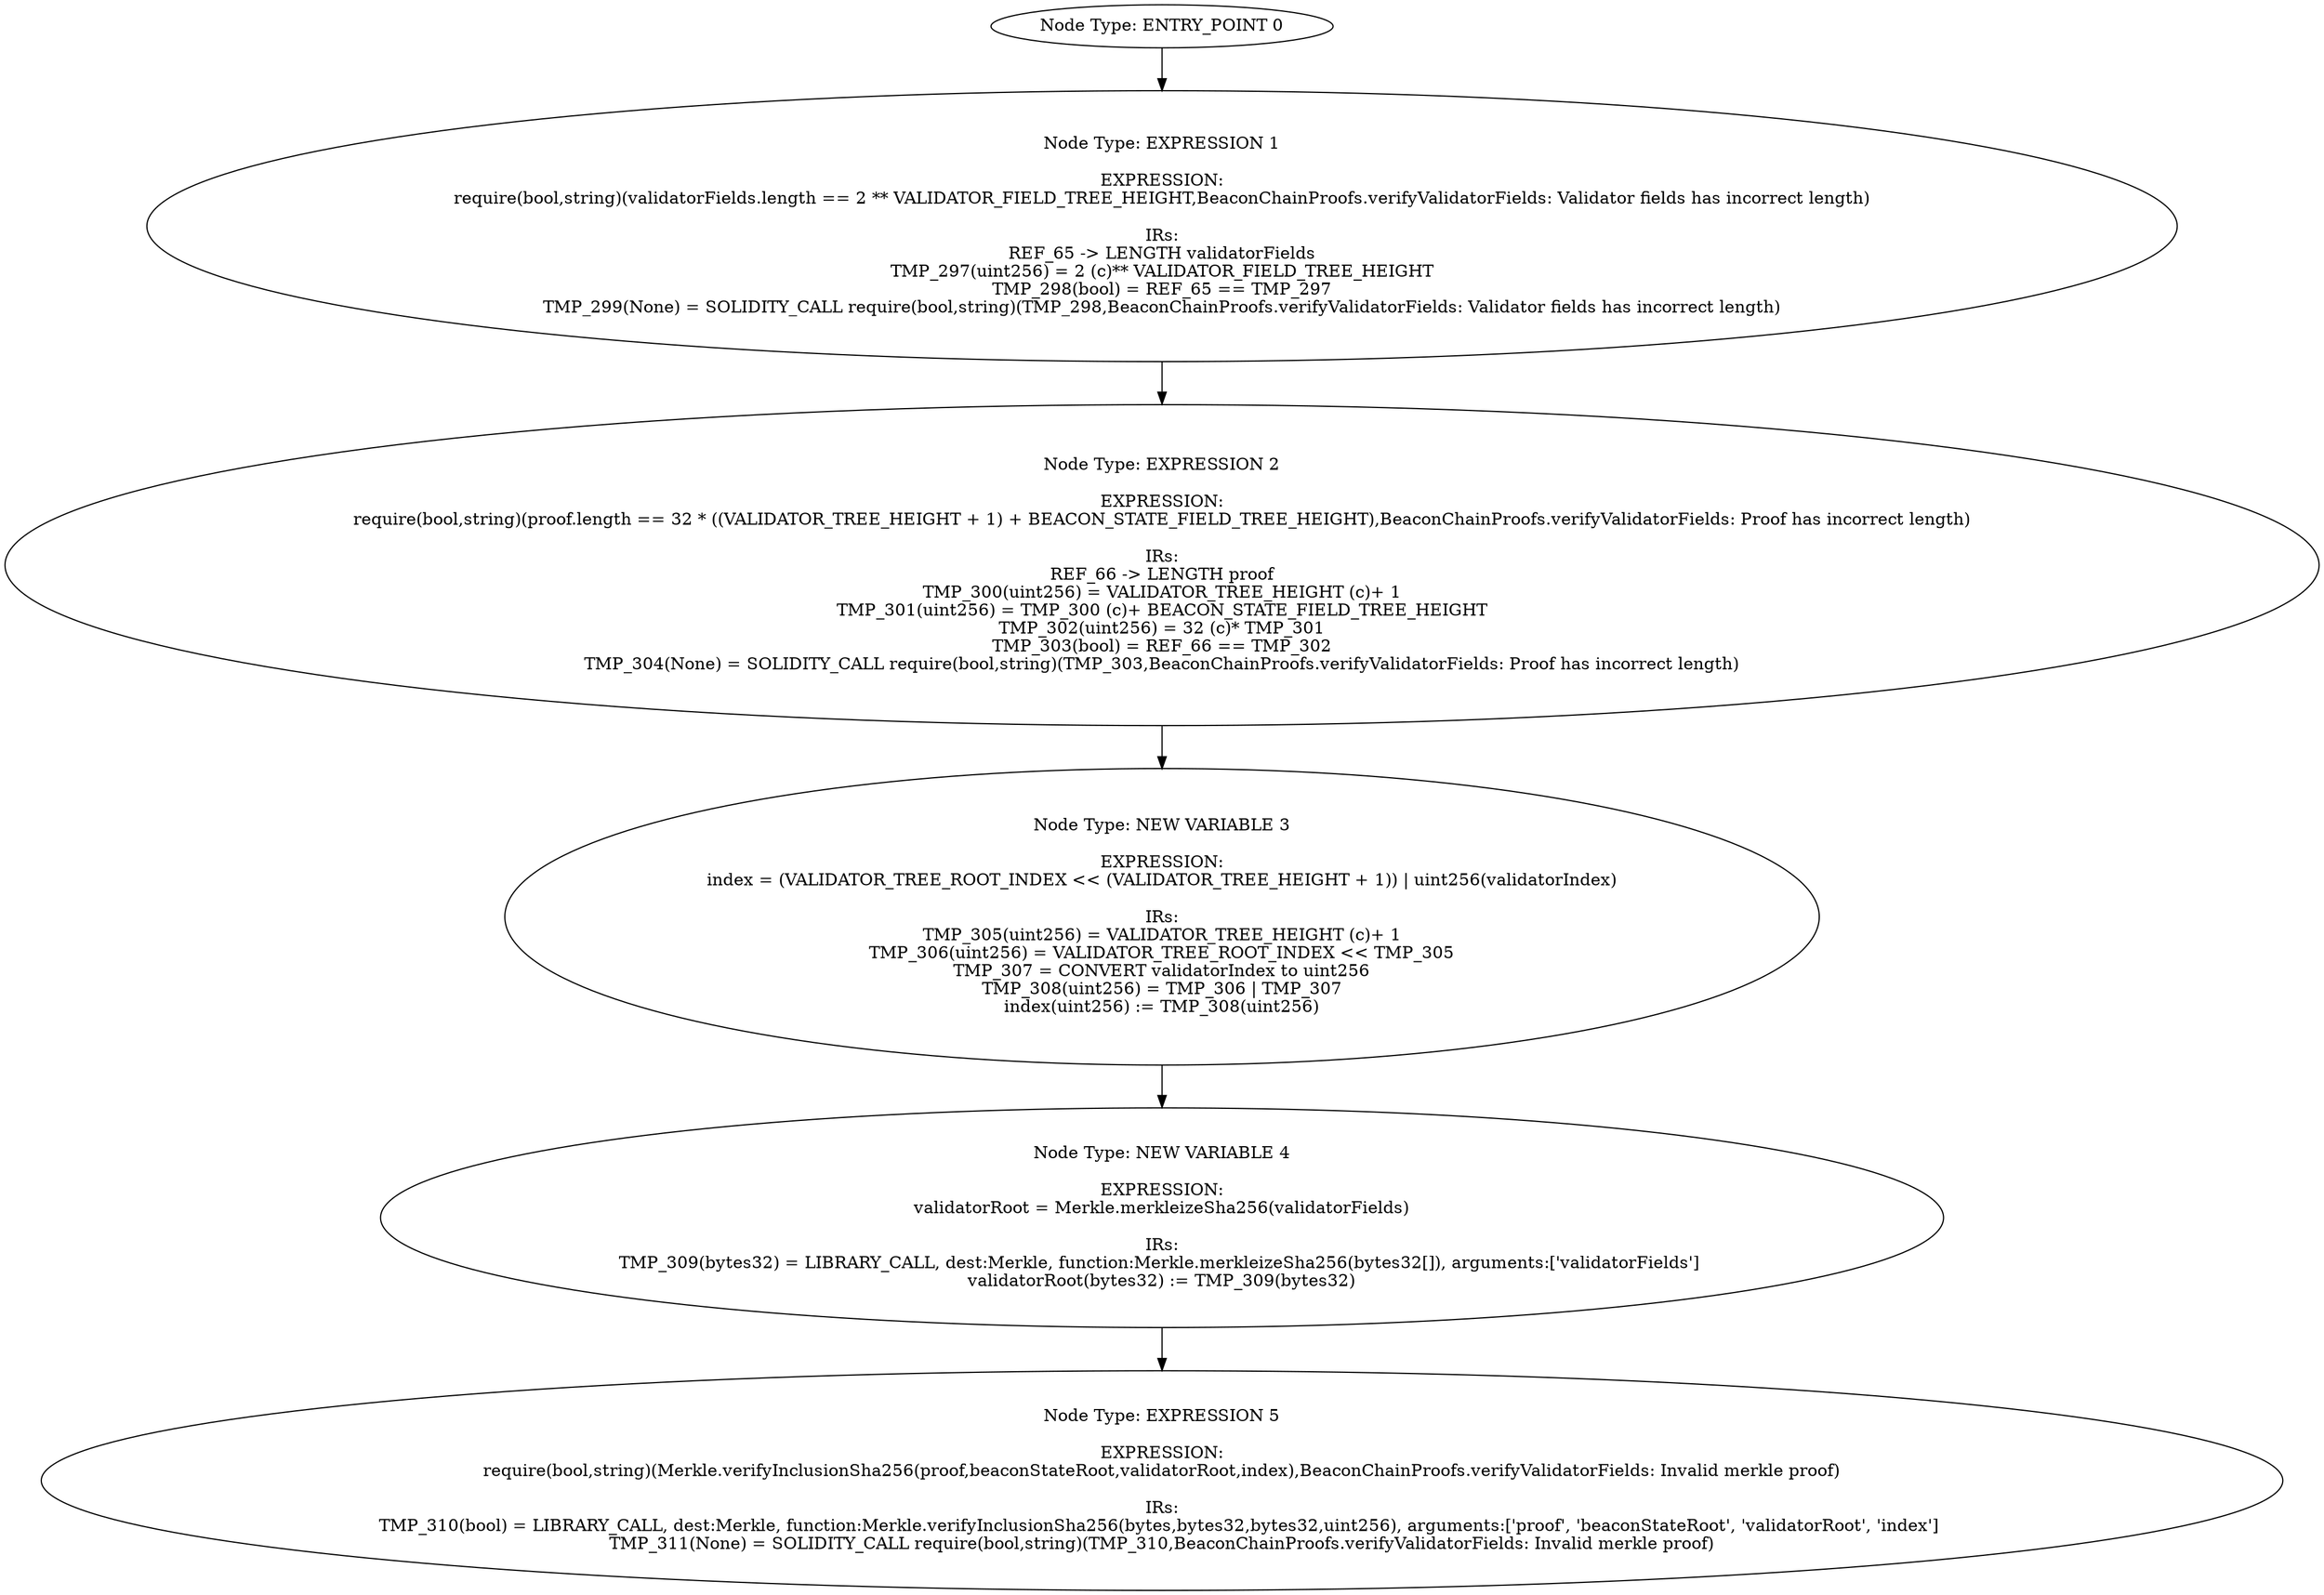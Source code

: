 digraph{
0[label="Node Type: ENTRY_POINT 0
"];
0->1;
1[label="Node Type: EXPRESSION 1

EXPRESSION:
require(bool,string)(validatorFields.length == 2 ** VALIDATOR_FIELD_TREE_HEIGHT,BeaconChainProofs.verifyValidatorFields: Validator fields has incorrect length)

IRs:
REF_65 -> LENGTH validatorFields
TMP_297(uint256) = 2 (c)** VALIDATOR_FIELD_TREE_HEIGHT
TMP_298(bool) = REF_65 == TMP_297
TMP_299(None) = SOLIDITY_CALL require(bool,string)(TMP_298,BeaconChainProofs.verifyValidatorFields: Validator fields has incorrect length)"];
1->2;
2[label="Node Type: EXPRESSION 2

EXPRESSION:
require(bool,string)(proof.length == 32 * ((VALIDATOR_TREE_HEIGHT + 1) + BEACON_STATE_FIELD_TREE_HEIGHT),BeaconChainProofs.verifyValidatorFields: Proof has incorrect length)

IRs:
REF_66 -> LENGTH proof
TMP_300(uint256) = VALIDATOR_TREE_HEIGHT (c)+ 1
TMP_301(uint256) = TMP_300 (c)+ BEACON_STATE_FIELD_TREE_HEIGHT
TMP_302(uint256) = 32 (c)* TMP_301
TMP_303(bool) = REF_66 == TMP_302
TMP_304(None) = SOLIDITY_CALL require(bool,string)(TMP_303,BeaconChainProofs.verifyValidatorFields: Proof has incorrect length)"];
2->3;
3[label="Node Type: NEW VARIABLE 3

EXPRESSION:
index = (VALIDATOR_TREE_ROOT_INDEX << (VALIDATOR_TREE_HEIGHT + 1)) | uint256(validatorIndex)

IRs:
TMP_305(uint256) = VALIDATOR_TREE_HEIGHT (c)+ 1
TMP_306(uint256) = VALIDATOR_TREE_ROOT_INDEX << TMP_305
TMP_307 = CONVERT validatorIndex to uint256
TMP_308(uint256) = TMP_306 | TMP_307
index(uint256) := TMP_308(uint256)"];
3->4;
4[label="Node Type: NEW VARIABLE 4

EXPRESSION:
validatorRoot = Merkle.merkleizeSha256(validatorFields)

IRs:
TMP_309(bytes32) = LIBRARY_CALL, dest:Merkle, function:Merkle.merkleizeSha256(bytes32[]), arguments:['validatorFields'] 
validatorRoot(bytes32) := TMP_309(bytes32)"];
4->5;
5[label="Node Type: EXPRESSION 5

EXPRESSION:
require(bool,string)(Merkle.verifyInclusionSha256(proof,beaconStateRoot,validatorRoot,index),BeaconChainProofs.verifyValidatorFields: Invalid merkle proof)

IRs:
TMP_310(bool) = LIBRARY_CALL, dest:Merkle, function:Merkle.verifyInclusionSha256(bytes,bytes32,bytes32,uint256), arguments:['proof', 'beaconStateRoot', 'validatorRoot', 'index'] 
TMP_311(None) = SOLIDITY_CALL require(bool,string)(TMP_310,BeaconChainProofs.verifyValidatorFields: Invalid merkle proof)"];
}
